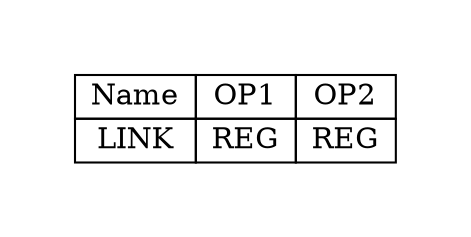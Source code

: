 digraph{
graph [pad="0.5", nodesep="0.5", ranksep="2" ]
node [shape=plain]
Foo [label=<
<table border="0" cellborder="1" cellspacing="0">
<tr><td> Name </td> <td> OP1 </td><td> OP2 </td> </tr>
<tr><td> LINK </td><td> REG </td><td> REG </td> </tr>
</table>>];
}

